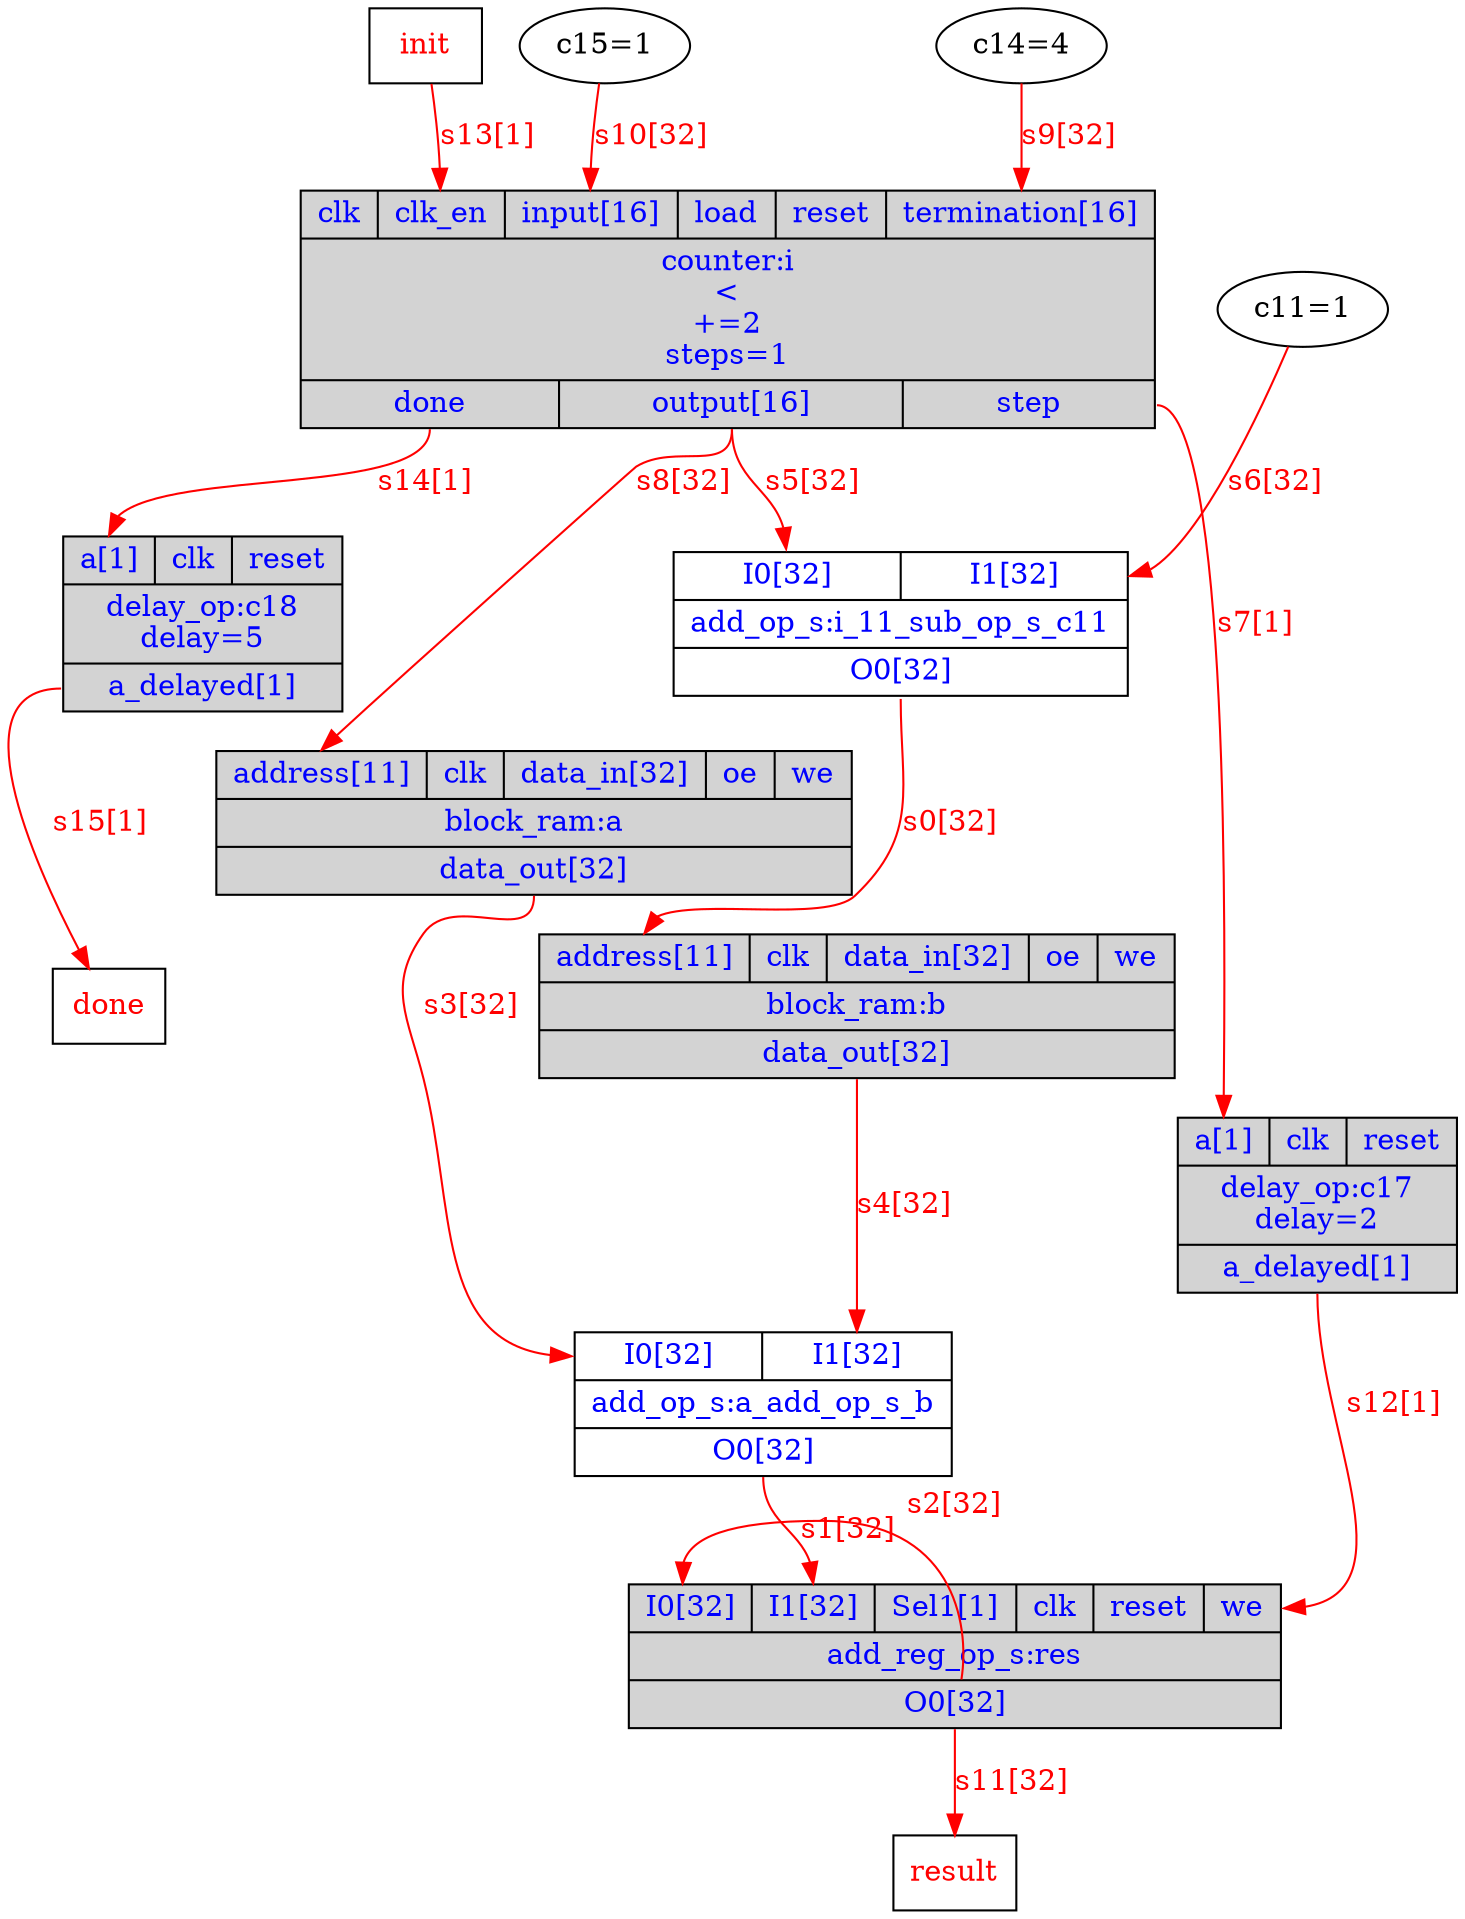 digraph diagram {
// Components (Nodes) 
"i" [shape=record, fontcolor=blue, style="filled", fillcolor="lightgray", label="{{<clk>clk|<clk_en>clk_en|<input>input[16]|<load>load|<reset>reset|<termination>termination[16]}|counter:i\n\<\n+=2\nsteps=1|{<done>done|<output>output[16]|<step>step}}"]; 
"res" [shape=record, fontcolor=blue, style="filled", fillcolor="lightgray", label="{{<I0>I0[32]|<I1>I1[32]|<Sel1>Sel1[1]|<clk>clk|<reset>reset|<we>we}|add_reg_op_s:res|{<O0>O0[32]}}"]; 
"a_add_op_s_b" [shape=record, fontcolor=blue, label="{{<I0>I0[32]|<I1>I1[32]}|add_op_s:a_add_op_s_b|{<O0>O0[32]}}"]; 
"a" [shape=record, fontcolor=blue, style="filled", fillcolor="lightgray", label="{{<address>address[11]|<clk>clk|<data_in>data_in[32]|<oe>oe|<we>we}|block_ram:a|{<data_out>data_out[32]}}"]; 
"b" [shape=record, fontcolor=blue, style="filled", fillcolor="lightgray", label="{{<address>address[11]|<clk>clk|<data_in>data_in[32]|<oe>oe|<we>we}|block_ram:b|{<data_out>data_out[32]}}"]; 
"i_11_sub_op_s_c11" [shape=record, fontcolor=blue, label="{{<I0>I0[32]|<I1>I1[32]}|add_op_s:i_11_sub_op_s_c11|{<O0>O0[32]}}"]; 
"c11" [fontcolor=b label="c11=1"]"init" [shape=msquare fontcolor=red label="init"]"done" [shape=msquare fontcolor=red label="done"]"c14" [fontcolor=b label="c14=4"]"c15" [fontcolor=b label="c15=1"]"result" [shape=msquare fontcolor=red label="result"]"c17" [shape=record, fontcolor=blue, style="filled", fillcolor="lightgray", label="{{<a>a[1]|<clk>clk|<reset>reset}|delay_op:c17\ndelay=2|{<a_delayed>a_delayed[1]}}"]; 
"c18" [shape=record, fontcolor=blue, style="filled", fillcolor="lightgray", label="{{<a>a[1]|<clk>clk|<reset>reset}|delay_op:c18\ndelay=5|{<a_delayed>a_delayed[1]}}"]; 
// Signals (Edges) 
"i_11_sub_op_s_c11":O0 -> "b":address[label="s0[32]" color=red fontcolor=red]; 
"a_add_op_s_b":O0 -> "res":I1[label="s1[32]" color=red fontcolor=red]; 
"res":O0 -> "res":I0[label="s2[32]" color=red fontcolor=red]; 
"a":data_out -> "a_add_op_s_b":I0[label="s3[32]" color=red fontcolor=red]; 
"b":data_out -> "a_add_op_s_b":I1[label="s4[32]" color=red fontcolor=red]; 
"i":output -> "i_11_sub_op_s_c11":I0[label="s5[32]" color=red fontcolor=red]; 
"c11":out -> "i_11_sub_op_s_c11":I1[label="s6[32]" color=red fontcolor=red]; 
"i":step -> "c17":a[label="s7[1]" color=red fontcolor=red]; 
"i":output -> "a":address[label="s8[32]" color=red fontcolor=red]; 
"c14":out -> "i":termination[label="s9[32]" color=red fontcolor=red]; 
"c15":out -> "i":input[label="s10[32]" color=red fontcolor=red]; 
"res":O0 -> "result":in[label="s11[32]" color=red fontcolor=red]; 
"c17":a_delayed -> "res":we[label="s12[1]" color=red fontcolor=red]; 
"init":out -> "i":clk_en[label="s13[1]" color=red fontcolor=red]; 
"i":done -> "c18":a[label="s14[1]" color=red fontcolor=red]; 
"c18":a_delayed -> "done":in[label="s15[1]" color=red fontcolor=red]; 
}
